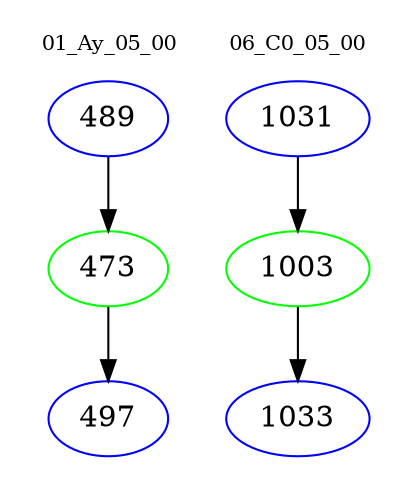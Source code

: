 digraph{
subgraph cluster_0 {
color = white
label = "01_Ay_05_00";
fontsize=10;
T0_489 [label="489", color="blue"]
T0_489 -> T0_473 [color="black"]
T0_473 [label="473", color="green"]
T0_473 -> T0_497 [color="black"]
T0_497 [label="497", color="blue"]
}
subgraph cluster_1 {
color = white
label = "06_C0_05_00";
fontsize=10;
T1_1031 [label="1031", color="blue"]
T1_1031 -> T1_1003 [color="black"]
T1_1003 [label="1003", color="green"]
T1_1003 -> T1_1033 [color="black"]
T1_1033 [label="1033", color="blue"]
}
}
